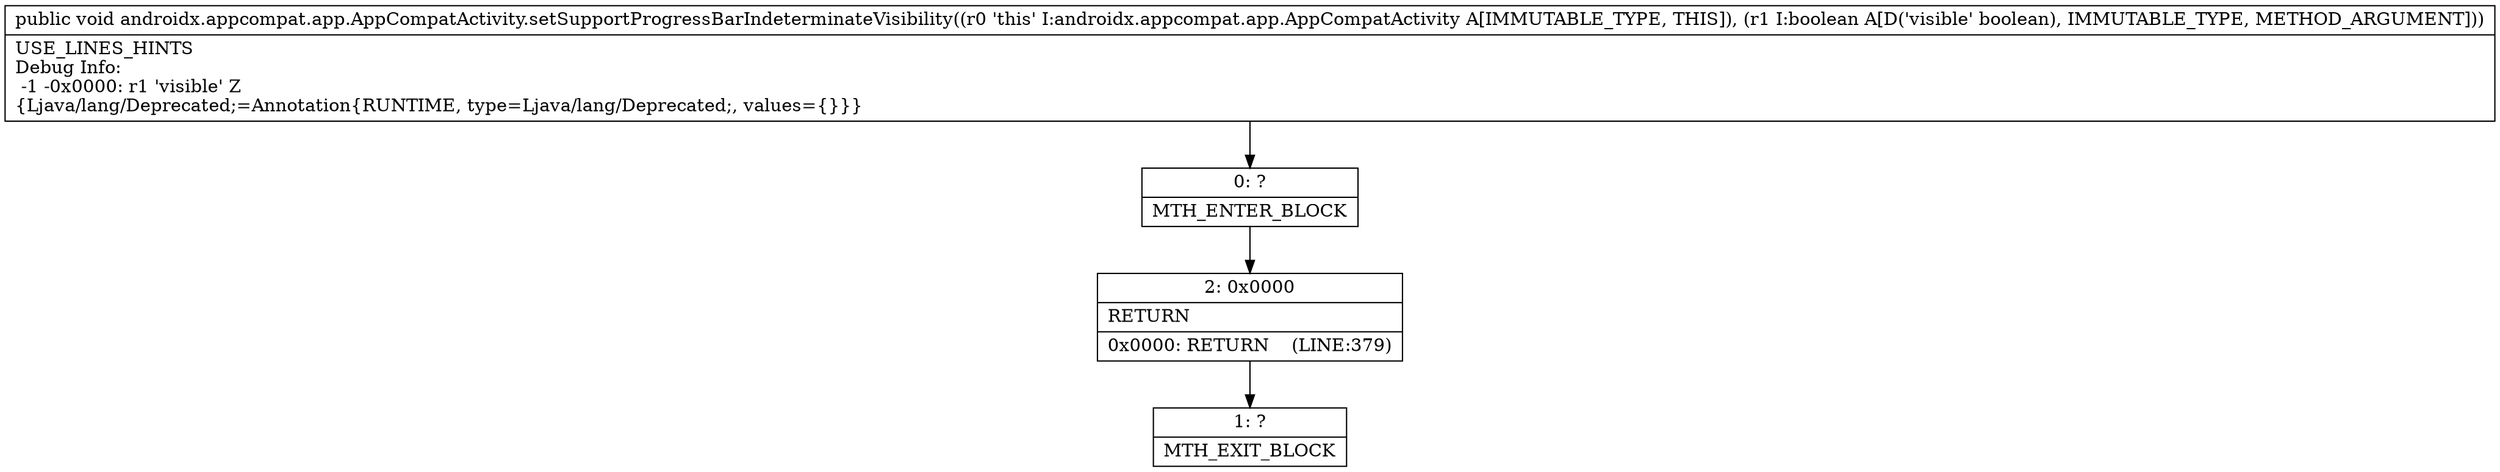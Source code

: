 digraph "CFG forandroidx.appcompat.app.AppCompatActivity.setSupportProgressBarIndeterminateVisibility(Z)V" {
Node_0 [shape=record,label="{0\:\ ?|MTH_ENTER_BLOCK\l}"];
Node_2 [shape=record,label="{2\:\ 0x0000|RETURN\l|0x0000: RETURN    (LINE:379)\l}"];
Node_1 [shape=record,label="{1\:\ ?|MTH_EXIT_BLOCK\l}"];
MethodNode[shape=record,label="{public void androidx.appcompat.app.AppCompatActivity.setSupportProgressBarIndeterminateVisibility((r0 'this' I:androidx.appcompat.app.AppCompatActivity A[IMMUTABLE_TYPE, THIS]), (r1 I:boolean A[D('visible' boolean), IMMUTABLE_TYPE, METHOD_ARGUMENT]))  | USE_LINES_HINTS\lDebug Info:\l  \-1 \-0x0000: r1 'visible' Z\l\{Ljava\/lang\/Deprecated;=Annotation\{RUNTIME, type=Ljava\/lang\/Deprecated;, values=\{\}\}\}\l}"];
MethodNode -> Node_0;Node_0 -> Node_2;
Node_2 -> Node_1;
}


